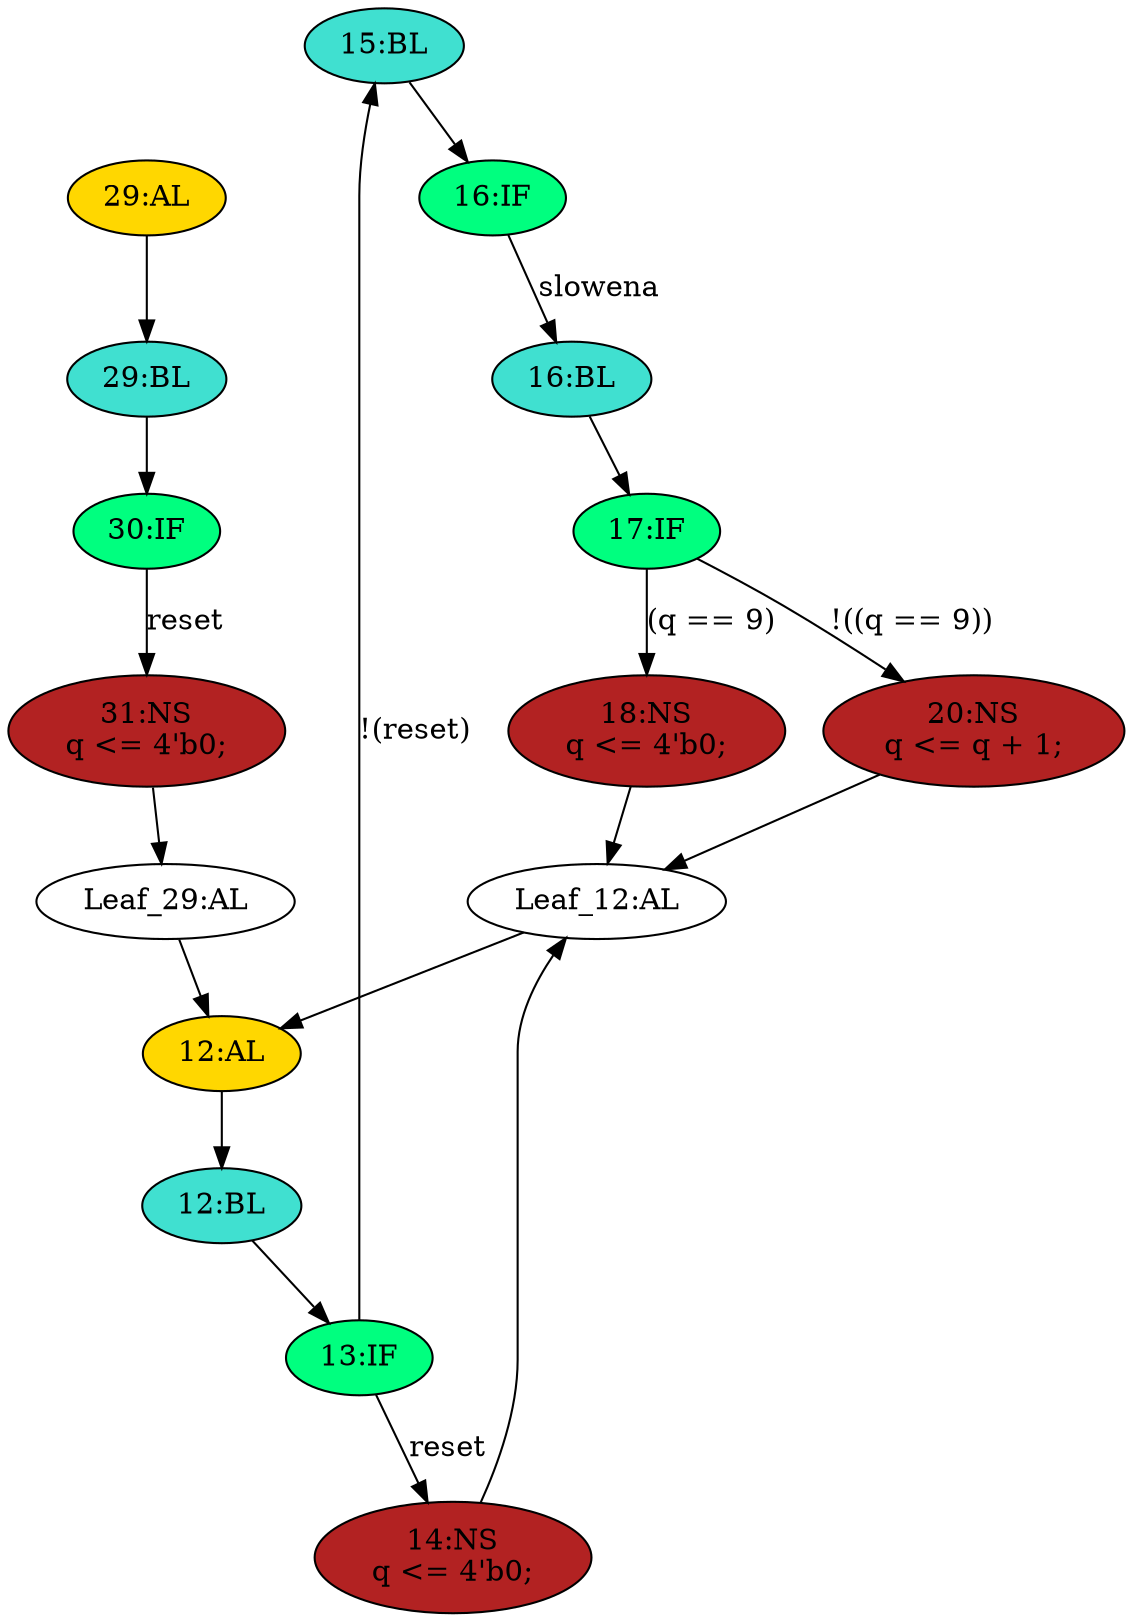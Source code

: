 strict digraph "compose( ,  )" {
	node [label="\N"];
	"15:BL"	[ast="<pyverilog.vparser.ast.Block object at 0x7fdd12a56bd0>",
		fillcolor=turquoise,
		label="15:BL",
		statements="[]",
		style=filled,
		typ=Block];
	"16:IF"	[ast="<pyverilog.vparser.ast.IfStatement object at 0x7fdd12aa3790>",
		fillcolor=springgreen,
		label="16:IF",
		statements="[]",
		style=filled,
		typ=IfStatement];
	"15:BL" -> "16:IF"	[cond="[]",
		lineno=None];
	"31:NS"	[ast="<pyverilog.vparser.ast.NonblockingSubstitution object at 0x7fdd12aa6e90>",
		fillcolor=firebrick,
		label="31:NS
q <= 4'b0;",
		statements="[<pyverilog.vparser.ast.NonblockingSubstitution object at 0x7fdd12aa6e90>]",
		style=filled,
		typ=NonblockingSubstitution];
	"Leaf_29:AL"	[def_var="['q']",
		label="Leaf_29:AL"];
	"31:NS" -> "Leaf_29:AL"	[cond="[]",
		lineno=None];
	"12:BL"	[ast="<pyverilog.vparser.ast.Block object at 0x7fdd12b350d0>",
		fillcolor=turquoise,
		label="12:BL",
		statements="[]",
		style=filled,
		typ=Block];
	"13:IF"	[ast="<pyverilog.vparser.ast.IfStatement object at 0x7fdd12ab7390>",
		fillcolor=springgreen,
		label="13:IF",
		statements="[]",
		style=filled,
		typ=IfStatement];
	"12:BL" -> "13:IF"	[cond="[]",
		lineno=None];
	"20:NS"	[ast="<pyverilog.vparser.ast.NonblockingSubstitution object at 0x7fdd12ab1050>",
		fillcolor=firebrick,
		label="20:NS
q <= q + 1;",
		statements="[<pyverilog.vparser.ast.NonblockingSubstitution object at 0x7fdd12ab1050>]",
		style=filled,
		typ=NonblockingSubstitution];
	"Leaf_12:AL"	[def_var="['q']",
		label="Leaf_12:AL"];
	"20:NS" -> "Leaf_12:AL"	[cond="[]",
		lineno=None];
	"13:IF" -> "15:BL"	[cond="['reset']",
		label="!(reset)",
		lineno=13];
	"14:NS"	[ast="<pyverilog.vparser.ast.NonblockingSubstitution object at 0x7fdd12a56910>",
		fillcolor=firebrick,
		label="14:NS
q <= 4'b0;",
		statements="[<pyverilog.vparser.ast.NonblockingSubstitution object at 0x7fdd12a56910>]",
		style=filled,
		typ=NonblockingSubstitution];
	"13:IF" -> "14:NS"	[cond="['reset']",
		label=reset,
		lineno=13];
	"12:AL"	[ast="<pyverilog.vparser.ast.Always object at 0x7fdd12a43fd0>",
		clk_sens=True,
		fillcolor=gold,
		label="12:AL",
		sens="['clk']",
		statements="[]",
		style=filled,
		typ=Always,
		use_var="['reset', 'q', 'slowena']"];
	"12:AL" -> "12:BL"	[cond="[]",
		lineno=None];
	"Leaf_12:AL" -> "12:AL";
	"Leaf_29:AL" -> "12:AL";
	"16:BL"	[ast="<pyverilog.vparser.ast.Block object at 0x7fdd12aa34d0>",
		fillcolor=turquoise,
		label="16:BL",
		statements="[]",
		style=filled,
		typ=Block];
	"16:IF" -> "16:BL"	[cond="['slowena']",
		label=slowena,
		lineno=16];
	"17:IF"	[ast="<pyverilog.vparser.ast.IfStatement object at 0x7fdd12a4ecd0>",
		fillcolor=springgreen,
		label="17:IF",
		statements="[]",
		style=filled,
		typ=IfStatement];
	"17:IF" -> "20:NS"	[cond="['q']",
		label="!((q == 9))",
		lineno=17];
	"18:NS"	[ast="<pyverilog.vparser.ast.NonblockingSubstitution object at 0x7fdd12a4ebd0>",
		fillcolor=firebrick,
		label="18:NS
q <= 4'b0;",
		statements="[<pyverilog.vparser.ast.NonblockingSubstitution object at 0x7fdd12a4ebd0>]",
		style=filled,
		typ=NonblockingSubstitution];
	"17:IF" -> "18:NS"	[cond="['q']",
		label="(q == 9)",
		lineno=17];
	"29:AL"	[ast="<pyverilog.vparser.ast.Always object at 0x7fdd12ab1150>",
		clk_sens=True,
		fillcolor=gold,
		label="29:AL",
		sens="['clk']",
		statements="[]",
		style=filled,
		typ=Always,
		use_var="['reset']"];
	"29:BL"	[ast="<pyverilog.vparser.ast.Block object at 0x7fdd12abd610>",
		fillcolor=turquoise,
		label="29:BL",
		statements="[]",
		style=filled,
		typ=Block];
	"29:AL" -> "29:BL"	[cond="[]",
		lineno=None];
	"18:NS" -> "Leaf_12:AL"	[cond="[]",
		lineno=None];
	"30:IF"	[ast="<pyverilog.vparser.ast.IfStatement object at 0x7fdd12aa3890>",
		fillcolor=springgreen,
		label="30:IF",
		statements="[]",
		style=filled,
		typ=IfStatement];
	"30:IF" -> "31:NS"	[cond="['reset']",
		label=reset,
		lineno=30];
	"29:BL" -> "30:IF"	[cond="[]",
		lineno=None];
	"16:BL" -> "17:IF"	[cond="[]",
		lineno=None];
	"14:NS" -> "Leaf_12:AL"	[cond="[]",
		lineno=None];
}
